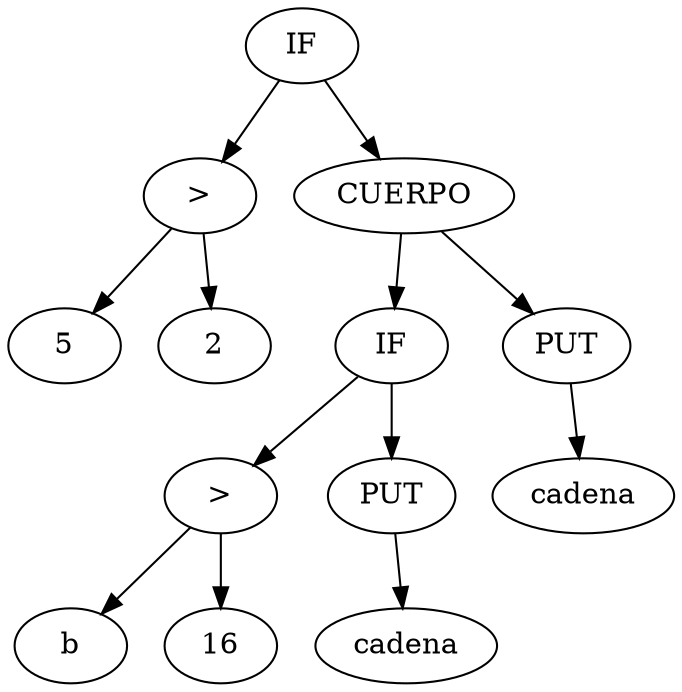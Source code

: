 digraph tree {
 1 [label="IF"];
 1 -> 2;
 2 [label=">"];
 2 -> 4;
 4 [label="5"];
 2 -> 5;
 5 [label="2"];
 1 -> 3;
 3 [label="CUERPO"];
 3 -> 6;
 6 [label="IF"];
 6 -> 12;
 12 [label=">"];
 12 -> 24;
 24 [label="b"];
 12 -> 25;
 25 [label="16"];
 6 -> 13;
 13 [label="PUT"];
 13 -> 26;
 26 [label="cadena"];
 3 -> 7;
 7 [label="PUT"];
 7 -> 14;
 14 [label="cadena"];
}
